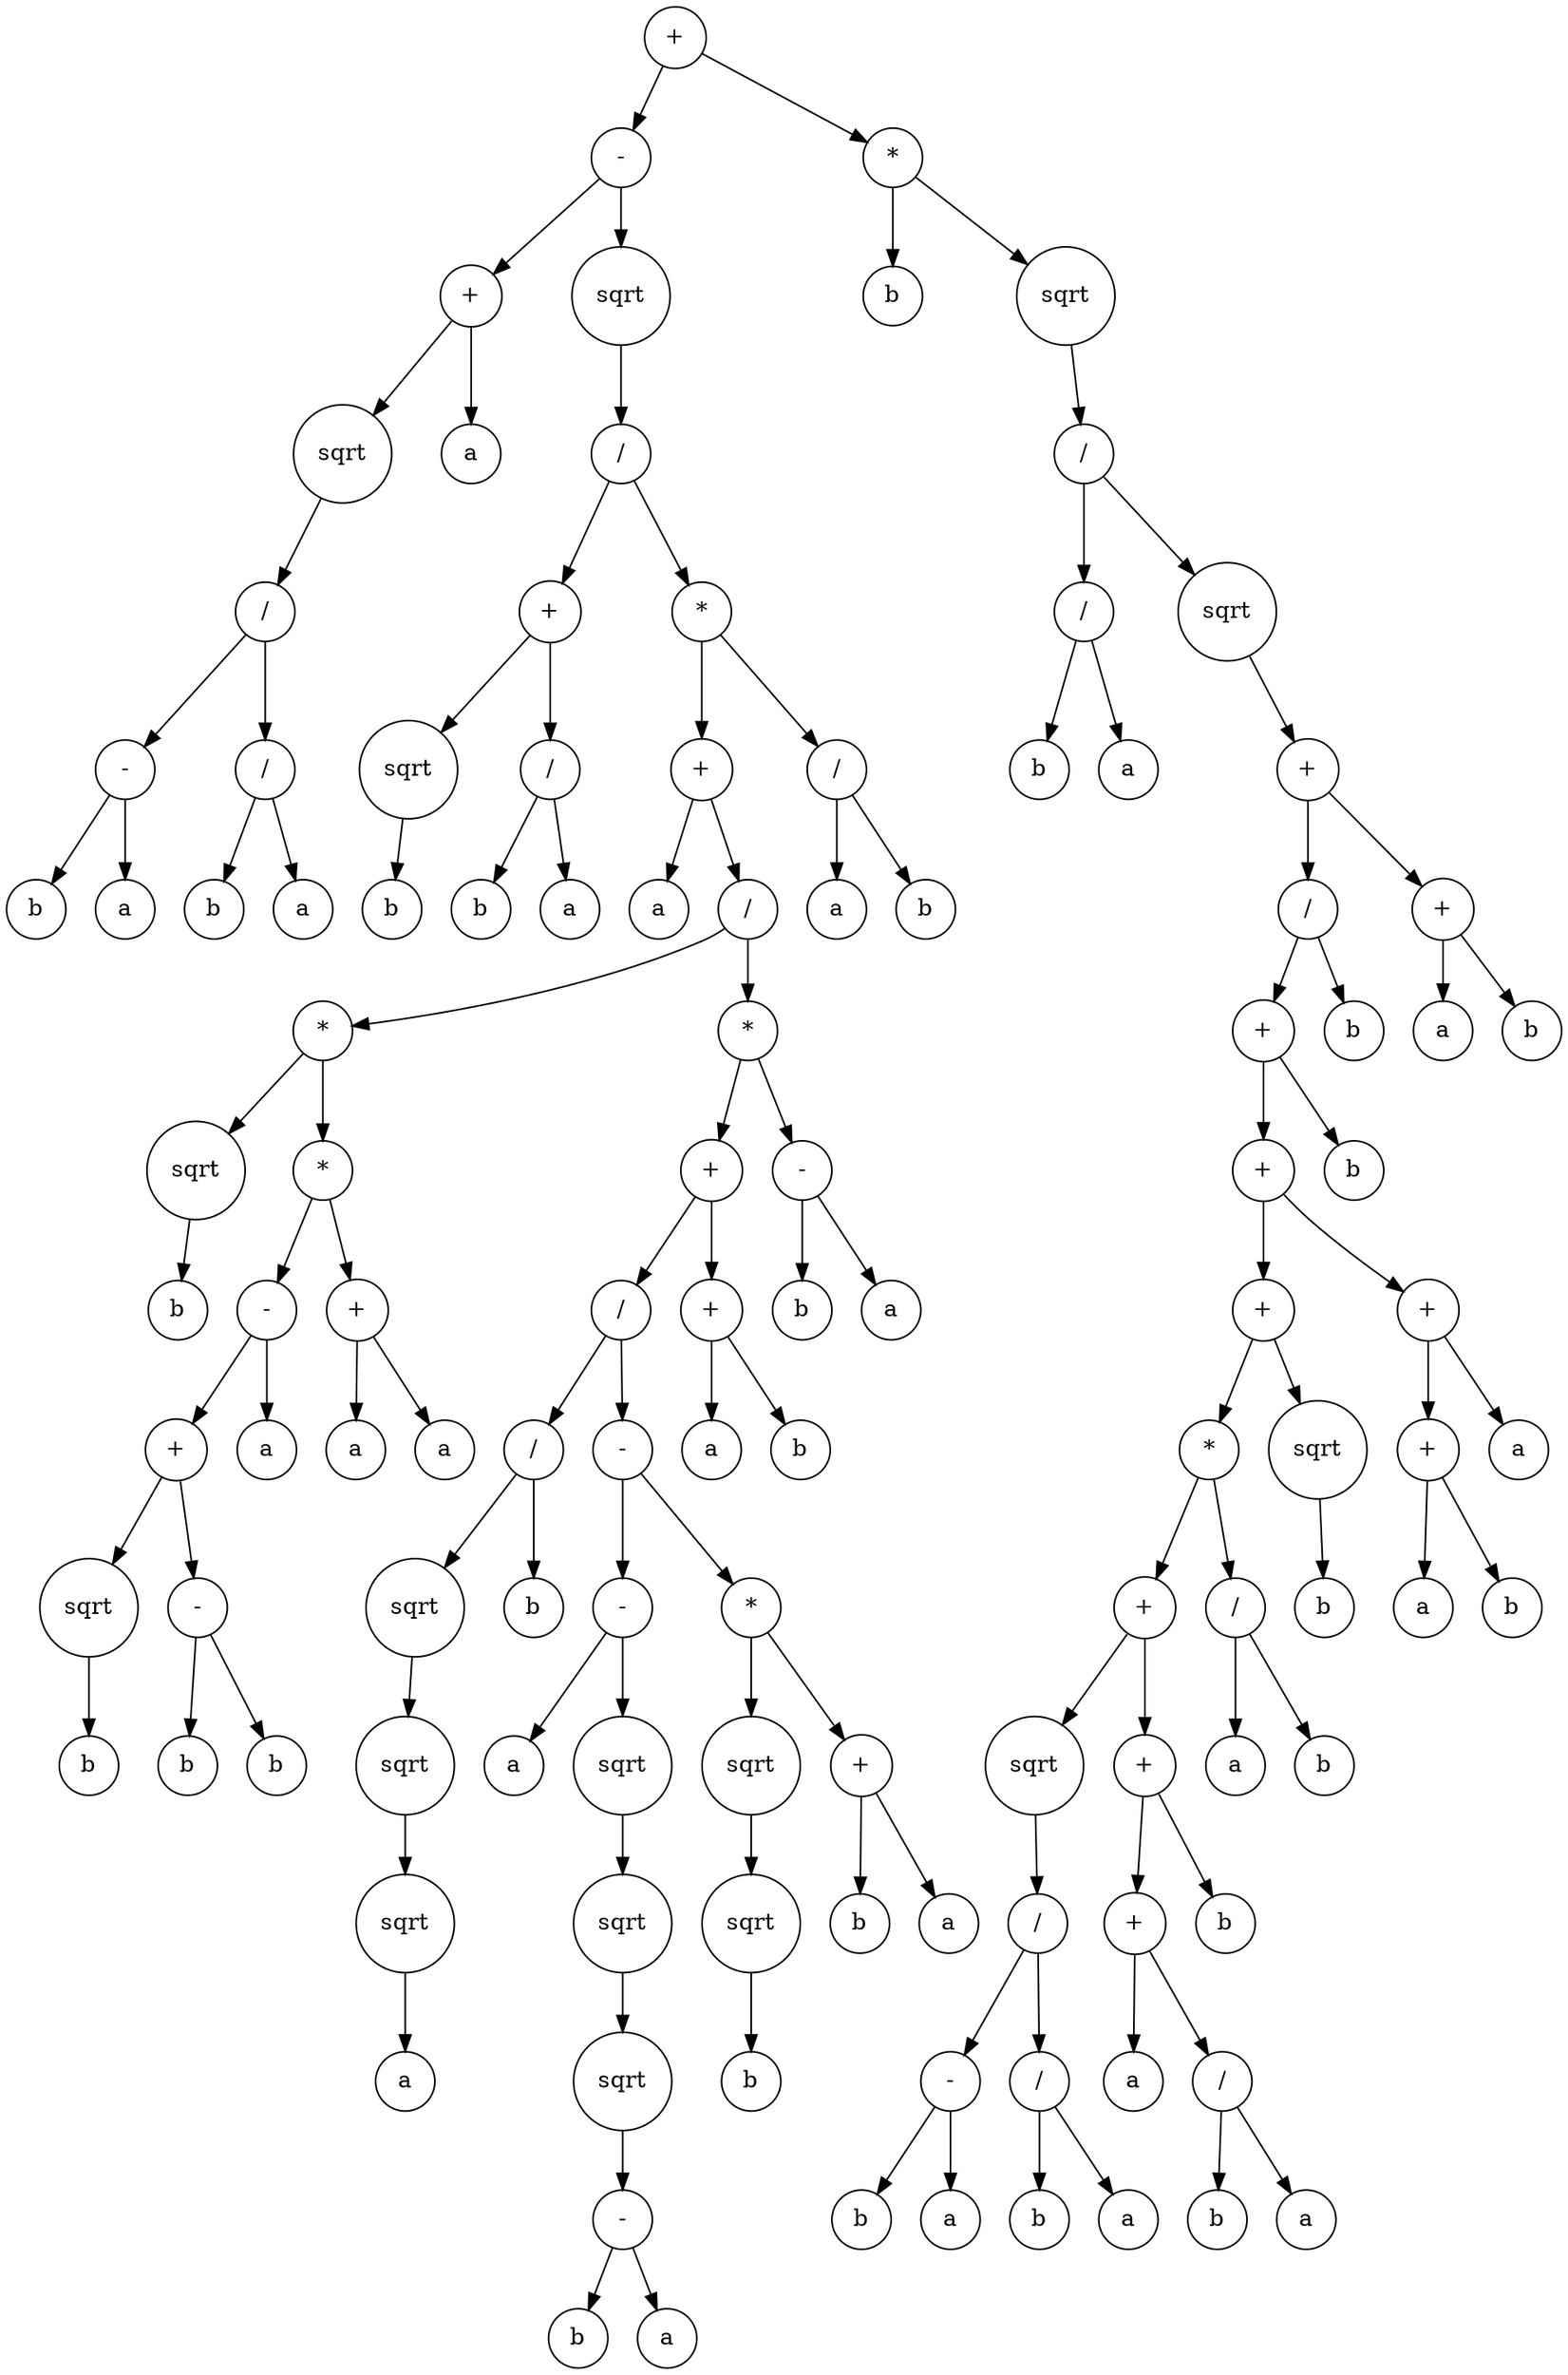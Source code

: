digraph g {
graph [ordering=out];
node [shape=circle];
n[label = "+"];
n0[label = "-"];
n00[label = "+"];
n000[label = "sqrt"];
n0000[label = "/"];
n00000[label = "-"];
n000000[label = "b"];
n00000 -> n000000;
n000001[label = "a"];
n00000 -> n000001;
n0000 -> n00000;
n00001[label = "/"];
n000010[label = "b"];
n00001 -> n000010;
n000011[label = "a"];
n00001 -> n000011;
n0000 -> n00001;
n000 -> n0000;
n00 -> n000;
n001[label = "a"];
n00 -> n001;
n0 -> n00;
n01[label = "sqrt"];
n010[label = "/"];
n0100[label = "+"];
n01000[label = "sqrt"];
n010000[label = "b"];
n01000 -> n010000;
n0100 -> n01000;
n01001[label = "/"];
n010010[label = "b"];
n01001 -> n010010;
n010011[label = "a"];
n01001 -> n010011;
n0100 -> n01001;
n010 -> n0100;
n0101[label = "*"];
n01010[label = "+"];
n010100[label = "a"];
n01010 -> n010100;
n010101[label = "/"];
n0101010[label = "*"];
n01010100[label = "sqrt"];
n010101000[label = "b"];
n01010100 -> n010101000;
n0101010 -> n01010100;
n01010101[label = "*"];
n010101010[label = "-"];
n0101010100[label = "+"];
n01010101000[label = "sqrt"];
n010101010000[label = "b"];
n01010101000 -> n010101010000;
n0101010100 -> n01010101000;
n01010101001[label = "-"];
n010101010010[label = "b"];
n01010101001 -> n010101010010;
n010101010011[label = "b"];
n01010101001 -> n010101010011;
n0101010100 -> n01010101001;
n010101010 -> n0101010100;
n0101010101[label = "a"];
n010101010 -> n0101010101;
n01010101 -> n010101010;
n010101011[label = "+"];
n0101010110[label = "a"];
n010101011 -> n0101010110;
n0101010111[label = "a"];
n010101011 -> n0101010111;
n01010101 -> n010101011;
n0101010 -> n01010101;
n010101 -> n0101010;
n0101011[label = "*"];
n01010110[label = "+"];
n010101100[label = "/"];
n0101011000[label = "/"];
n01010110000[label = "sqrt"];
n010101100000[label = "sqrt"];
n0101011000000[label = "sqrt"];
n01010110000000[label = "a"];
n0101011000000 -> n01010110000000;
n010101100000 -> n0101011000000;
n01010110000 -> n010101100000;
n0101011000 -> n01010110000;
n01010110001[label = "b"];
n0101011000 -> n01010110001;
n010101100 -> n0101011000;
n0101011001[label = "-"];
n01010110010[label = "-"];
n010101100100[label = "a"];
n01010110010 -> n010101100100;
n010101100101[label = "sqrt"];
n0101011001010[label = "sqrt"];
n01010110010100[label = "sqrt"];
n010101100101000[label = "-"];
n0101011001010000[label = "b"];
n010101100101000 -> n0101011001010000;
n0101011001010001[label = "a"];
n010101100101000 -> n0101011001010001;
n01010110010100 -> n010101100101000;
n0101011001010 -> n01010110010100;
n010101100101 -> n0101011001010;
n01010110010 -> n010101100101;
n0101011001 -> n01010110010;
n01010110011[label = "*"];
n010101100110[label = "sqrt"];
n0101011001100[label = "sqrt"];
n01010110011000[label = "b"];
n0101011001100 -> n01010110011000;
n010101100110 -> n0101011001100;
n01010110011 -> n010101100110;
n010101100111[label = "+"];
n0101011001110[label = "b"];
n010101100111 -> n0101011001110;
n0101011001111[label = "a"];
n010101100111 -> n0101011001111;
n01010110011 -> n010101100111;
n0101011001 -> n01010110011;
n010101100 -> n0101011001;
n01010110 -> n010101100;
n010101101[label = "+"];
n0101011010[label = "a"];
n010101101 -> n0101011010;
n0101011011[label = "b"];
n010101101 -> n0101011011;
n01010110 -> n010101101;
n0101011 -> n01010110;
n01010111[label = "-"];
n010101110[label = "b"];
n01010111 -> n010101110;
n010101111[label = "a"];
n01010111 -> n010101111;
n0101011 -> n01010111;
n010101 -> n0101011;
n01010 -> n010101;
n0101 -> n01010;
n01011[label = "/"];
n010110[label = "a"];
n01011 -> n010110;
n010111[label = "b"];
n01011 -> n010111;
n0101 -> n01011;
n010 -> n0101;
n01 -> n010;
n0 -> n01;
n -> n0;
n1[label = "*"];
n10[label = "b"];
n1 -> n10;
n11[label = "sqrt"];
n110[label = "/"];
n1100[label = "/"];
n11000[label = "b"];
n1100 -> n11000;
n11001[label = "a"];
n1100 -> n11001;
n110 -> n1100;
n1101[label = "sqrt"];
n11010[label = "+"];
n110100[label = "/"];
n1101000[label = "+"];
n11010000[label = "+"];
n110100000[label = "+"];
n1101000000[label = "*"];
n11010000000[label = "+"];
n110100000000[label = "sqrt"];
n1101000000000[label = "/"];
n11010000000000[label = "-"];
n110100000000000[label = "b"];
n11010000000000 -> n110100000000000;
n110100000000001[label = "a"];
n11010000000000 -> n110100000000001;
n1101000000000 -> n11010000000000;
n11010000000001[label = "/"];
n110100000000010[label = "b"];
n11010000000001 -> n110100000000010;
n110100000000011[label = "a"];
n11010000000001 -> n110100000000011;
n1101000000000 -> n11010000000001;
n110100000000 -> n1101000000000;
n11010000000 -> n110100000000;
n110100000001[label = "+"];
n1101000000010[label = "+"];
n11010000000100[label = "a"];
n1101000000010 -> n11010000000100;
n11010000000101[label = "/"];
n110100000001010[label = "b"];
n11010000000101 -> n110100000001010;
n110100000001011[label = "a"];
n11010000000101 -> n110100000001011;
n1101000000010 -> n11010000000101;
n110100000001 -> n1101000000010;
n1101000000011[label = "b"];
n110100000001 -> n1101000000011;
n11010000000 -> n110100000001;
n1101000000 -> n11010000000;
n11010000001[label = "/"];
n110100000010[label = "a"];
n11010000001 -> n110100000010;
n110100000011[label = "b"];
n11010000001 -> n110100000011;
n1101000000 -> n11010000001;
n110100000 -> n1101000000;
n1101000001[label = "sqrt"];
n11010000010[label = "b"];
n1101000001 -> n11010000010;
n110100000 -> n1101000001;
n11010000 -> n110100000;
n110100001[label = "+"];
n1101000010[label = "+"];
n11010000100[label = "a"];
n1101000010 -> n11010000100;
n11010000101[label = "b"];
n1101000010 -> n11010000101;
n110100001 -> n1101000010;
n1101000011[label = "a"];
n110100001 -> n1101000011;
n11010000 -> n110100001;
n1101000 -> n11010000;
n11010001[label = "b"];
n1101000 -> n11010001;
n110100 -> n1101000;
n1101001[label = "b"];
n110100 -> n1101001;
n11010 -> n110100;
n110101[label = "+"];
n1101010[label = "a"];
n110101 -> n1101010;
n1101011[label = "b"];
n110101 -> n1101011;
n11010 -> n110101;
n1101 -> n11010;
n110 -> n1101;
n11 -> n110;
n1 -> n11;
n -> n1;
}
